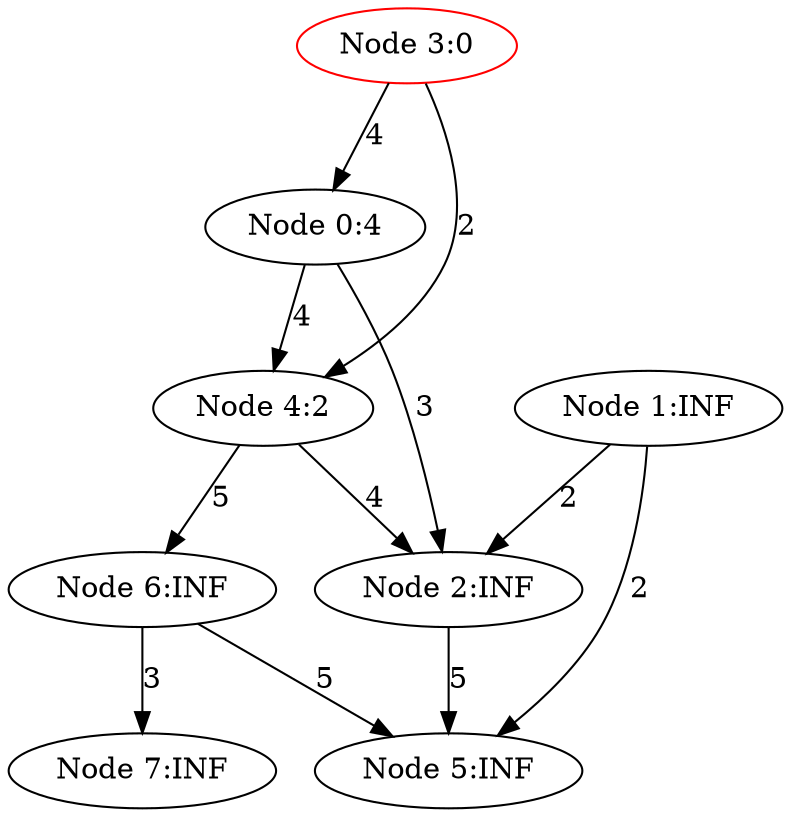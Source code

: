 digraph Dijkstra {
"Node 0:4" -> {"Node 2:INF"} [label="3"]
"Node 0:4" -> {"Node 4:2"} [label="4"]
"Node 1:INF" -> {"Node 2:INF"} [label="2"]
"Node 1:INF" -> {"Node 5:INF"} [label="2"]
"Node 2:INF" -> {"Node 5:INF"} [label="5"]
"Node 3:0" -> {"Node 0:4"} [label="4"]
"Node 3:0" -> {"Node 4:2"} [label="2"]
"Node 4:2" -> {"Node 2:INF"} [label="4"]
"Node 4:2" -> {"Node 6:INF"} [label="5"]
"Node 6:INF" -> {"Node 5:INF"} [label="5"]
"Node 6:INF" -> {"Node 7:INF"} [label="3"]
"Node 0:4"
"Node 1:INF"
"Node 2:INF"
"Node 3:0" [color=red]
"Node 4:2"
"Node 5:INF"
"Node 6:INF"
"Node 7:INF"
}
